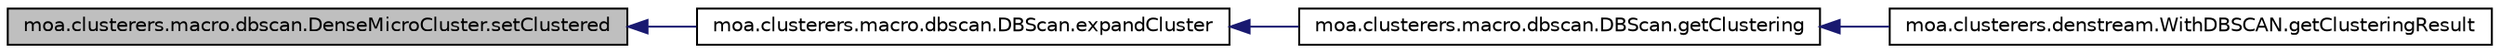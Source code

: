 digraph G
{
  edge [fontname="Helvetica",fontsize="10",labelfontname="Helvetica",labelfontsize="10"];
  node [fontname="Helvetica",fontsize="10",shape=record];
  rankdir=LR;
  Node1 [label="moa.clusterers.macro.dbscan.DenseMicroCluster.setClustered",height=0.2,width=0.4,color="black", fillcolor="grey75", style="filled" fontcolor="black"];
  Node1 -> Node2 [dir=back,color="midnightblue",fontsize="10",style="solid",fontname="Helvetica"];
  Node2 [label="moa.clusterers.macro.dbscan.DBScan.expandCluster",height=0.2,width=0.4,color="black", fillcolor="white", style="filled",URL="$classmoa_1_1clusterers_1_1macro_1_1dbscan_1_1DBScan.html#a17e32ba367b8e6483d425c9637bfc6d4"];
  Node2 -> Node3 [dir=back,color="midnightblue",fontsize="10",style="solid",fontname="Helvetica"];
  Node3 [label="moa.clusterers.macro.dbscan.DBScan.getClustering",height=0.2,width=0.4,color="black", fillcolor="white", style="filled",URL="$classmoa_1_1clusterers_1_1macro_1_1dbscan_1_1DBScan.html#afc1d9bb37a240d1c8feb84c771c04bf8"];
  Node3 -> Node4 [dir=back,color="midnightblue",fontsize="10",style="solid",fontname="Helvetica"];
  Node4 [label="moa.clusterers.denstream.WithDBSCAN.getClusteringResult",height=0.2,width=0.4,color="black", fillcolor="white", style="filled",URL="$classmoa_1_1clusterers_1_1denstream_1_1WithDBSCAN.html#aa20703dd9e1103106ed8cba31323dd1b"];
}
